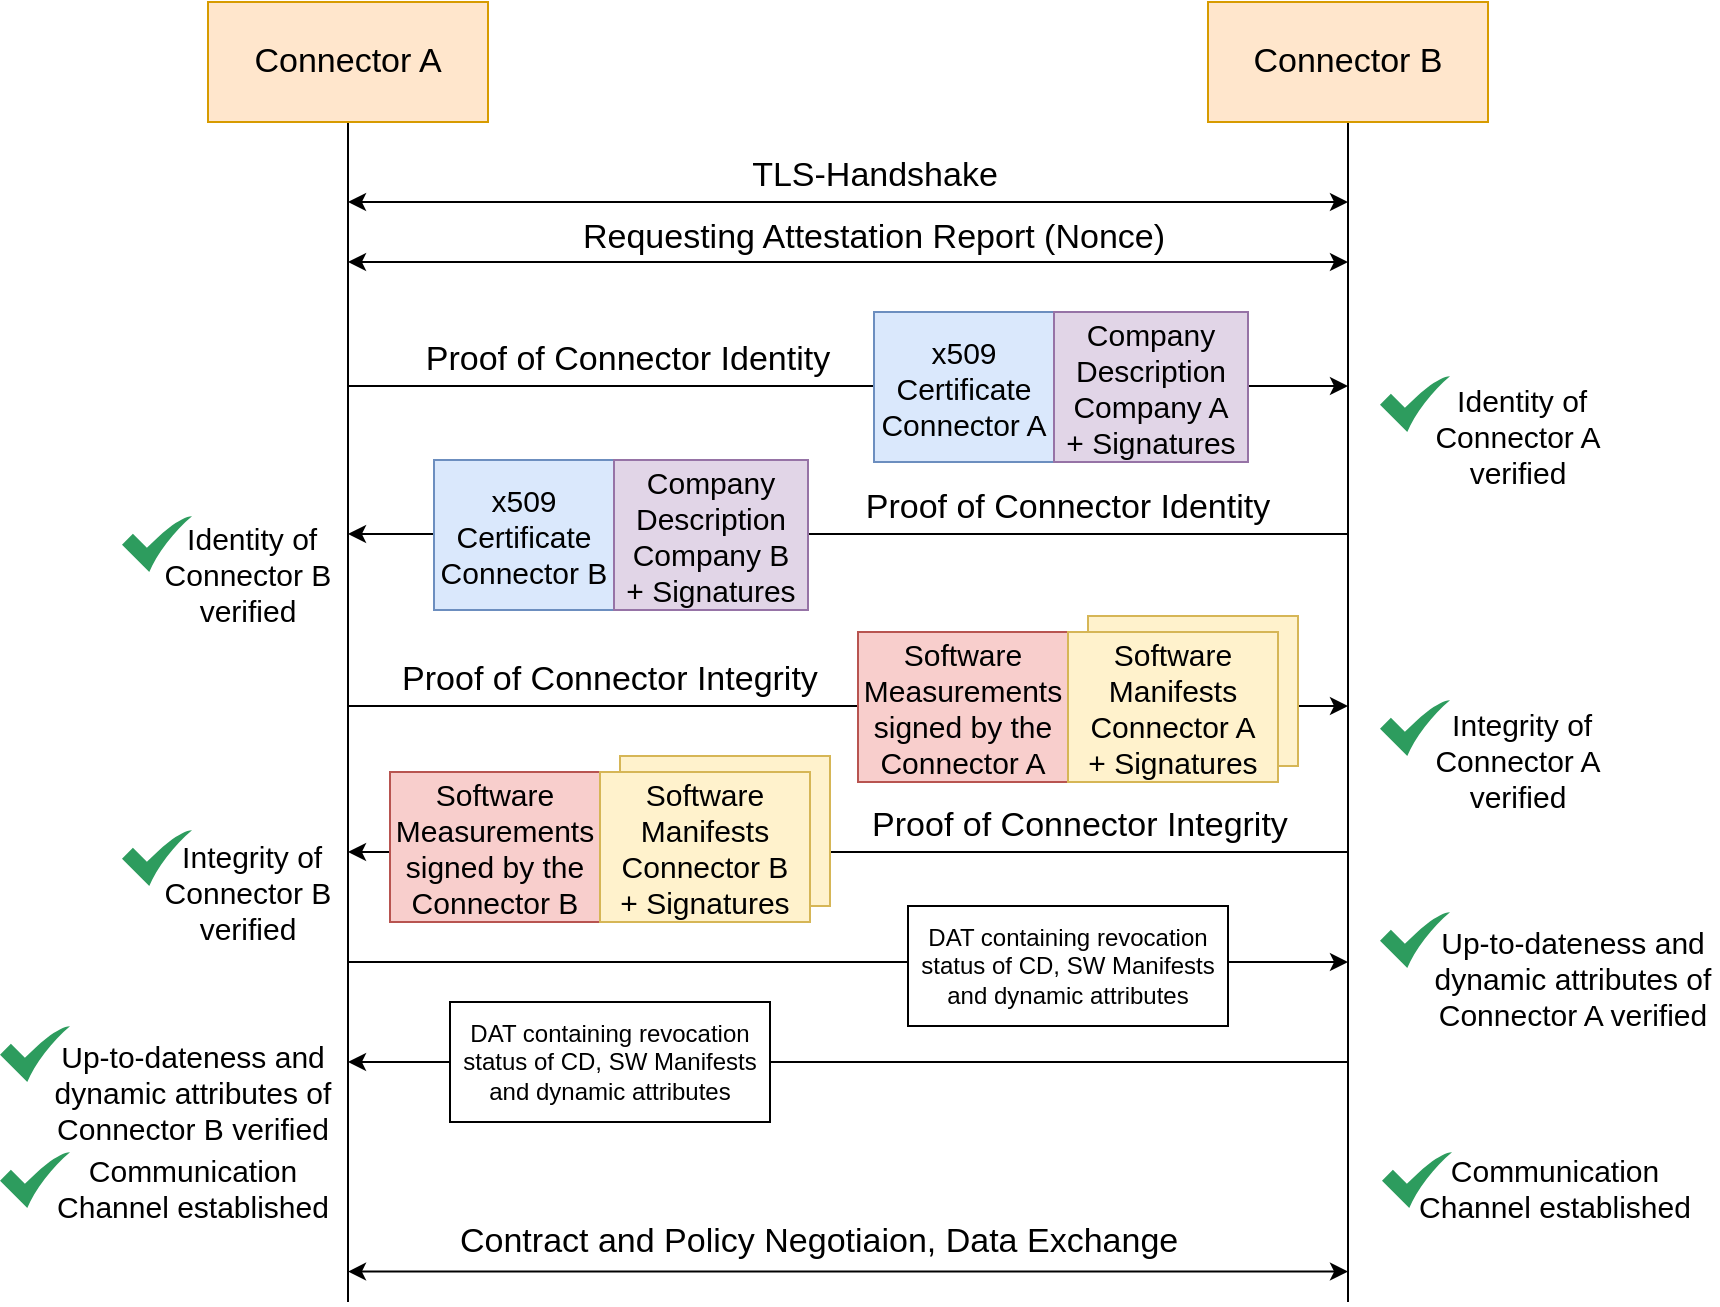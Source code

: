 <mxfile version="16.5.1" type="device"><diagram name="Page-1" id="c7558073-3199-34d8-9f00-42111426c3f3"><mxGraphModel dx="2248" dy="905" grid="1" gridSize="10" guides="1" tooltips="1" connect="1" arrows="1" fold="1" page="1" pageScale="1" pageWidth="826" pageHeight="1169" background="#ffffff" math="0" shadow="0"><root><mxCell id="0"/><mxCell id="1" parent="0"/><mxCell id="yThcnU-toArvMK4ihm5m-20" value="" style="endArrow=classic;html=1;" parent="1" edge="1"><mxGeometry width="50" height="50" relative="1" as="geometry"><mxPoint x="150" y="612" as="sourcePoint"/><mxPoint x="650" y="612" as="targetPoint"/><Array as="points"/></mxGeometry></mxCell><mxCell id="FIu3u43OKh3A3ON6TT0A-10" value="" style="rounded=0;whiteSpace=wrap;html=1;fontSize=15;fillColor=#fff2cc;strokeColor=#d6b656;" parent="1" vertex="1"><mxGeometry x="520" y="567" width="105" height="75" as="geometry"/></mxCell><mxCell id="yThcnU-toArvMK4ihm5m-49" value="" style="endArrow=classic;html=1;startArrow=classic;startFill=1;" parent="1" edge="1"><mxGeometry width="50" height="50" relative="1" as="geometry"><mxPoint x="150" y="894.8" as="sourcePoint"/><mxPoint x="650" y="894.8" as="targetPoint"/><Array as="points"/></mxGeometry></mxCell><mxCell id="yThcnU-toArvMK4ihm5m-24" value="" style="endArrow=none;html=1;startArrow=classic;startFill=1;endFill=0;" parent="1" edge="1"><mxGeometry width="50" height="50" relative="1" as="geometry"><mxPoint x="150" y="685" as="sourcePoint"/><mxPoint x="650" y="685" as="targetPoint"/><Array as="points"/></mxGeometry></mxCell><mxCell id="yThcnU-toArvMK4ihm5m-9" value="" style="endArrow=classic;html=1;" parent="1" edge="1"><mxGeometry width="50" height="50" relative="1" as="geometry"><mxPoint x="150" y="452" as="sourcePoint"/><mxPoint x="650" y="452" as="targetPoint"/><Array as="points"/></mxGeometry></mxCell><mxCell id="yThcnU-toArvMK4ihm5m-2" style="edgeStyle=orthogonalEdgeStyle;rounded=0;orthogonalLoop=1;jettySize=auto;html=1;endArrow=none;endFill=0;" parent="1" source="XZrWQa47vpsKSi6NGQRx-155" edge="1"><mxGeometry relative="1" as="geometry"><mxPoint x="150" y="910" as="targetPoint"/></mxGeometry></mxCell><mxCell id="XZrWQa47vpsKSi6NGQRx-155" value="Connector A" style="rounded=0;whiteSpace=wrap;html=1;fillColor=#ffe6cc;strokeColor=#d79b00;fontSize=17;" parent="1" vertex="1"><mxGeometry x="80" y="260" width="140" height="60" as="geometry"/></mxCell><mxCell id="yThcnU-toArvMK4ihm5m-3" style="edgeStyle=orthogonalEdgeStyle;rounded=0;orthogonalLoop=1;jettySize=auto;html=1;endArrow=none;endFill=0;" parent="1" source="yThcnU-toArvMK4ihm5m-1" edge="1"><mxGeometry relative="1" as="geometry"><mxPoint x="650" y="910" as="targetPoint"/></mxGeometry></mxCell><mxCell id="yThcnU-toArvMK4ihm5m-1" value="Connector B" style="rounded=0;whiteSpace=wrap;html=1;fillColor=#ffe6cc;strokeColor=#d79b00;fontSize=17;" parent="1" vertex="1"><mxGeometry x="580" y="260" width="140" height="60" as="geometry"/></mxCell><mxCell id="yThcnU-toArvMK4ihm5m-7" value="" style="endArrow=classic;html=1;startArrow=classic;startFill=1;endFill=1;fontSize=17;" parent="1" edge="1"><mxGeometry width="50" height="50" relative="1" as="geometry"><mxPoint x="150" y="390" as="sourcePoint"/><mxPoint x="650" y="390" as="targetPoint"/><Array as="points"/></mxGeometry></mxCell><mxCell id="yThcnU-toArvMK4ihm5m-11" value="" style="endArrow=none;html=1;startArrow=classic;startFill=1;endFill=0;" parent="1" edge="1"><mxGeometry width="50" height="50" relative="1" as="geometry"><mxPoint x="150" y="526" as="sourcePoint"/><mxPoint x="650" y="526" as="targetPoint"/><Array as="points"/></mxGeometry></mxCell><mxCell id="yThcnU-toArvMK4ihm5m-15" value="" style="html=1;aspect=fixed;strokeColor=none;shadow=0;align=center;verticalAlign=top;fillColor=#2D9C5E;shape=mxgraph.gcp2.check" parent="1" vertex="1"><mxGeometry x="666" y="447" width="35" height="28" as="geometry"/></mxCell><mxCell id="yThcnU-toArvMK4ihm5m-16" value="&amp;nbsp;Identity of Connector A&lt;br style=&quot;font-size: 15px;&quot;&gt;verified" style="text;html=1;strokeColor=none;fillColor=none;align=center;verticalAlign=middle;whiteSpace=wrap;rounded=0;fontSize=15;" parent="1" vertex="1"><mxGeometry x="690" y="466.5" width="90" height="20" as="geometry"/></mxCell><mxCell id="yThcnU-toArvMK4ihm5m-39" value="" style="endArrow=classic;html=1;fontSize=17;startArrow=classic;startFill=1;" parent="1" edge="1"><mxGeometry width="50" height="50" relative="1" as="geometry"><mxPoint x="150" y="360" as="sourcePoint"/><mxPoint x="650" y="360" as="targetPoint"/><Array as="points"/></mxGeometry></mxCell><mxCell id="yThcnU-toArvMK4ihm5m-47" value="" style="html=1;aspect=fixed;strokeColor=none;shadow=0;align=center;verticalAlign=top;fillColor=#2D9C5E;shape=mxgraph.gcp2.check" parent="1" vertex="1"><mxGeometry x="666" y="609" width="35" height="28" as="geometry"/></mxCell><mxCell id="yThcnU-toArvMK4ihm5m-48" value="&lt;div style=&quot;font-size: 15px;&quot;&gt;&amp;nbsp;Integrity of&lt;/div&gt;&lt;div style=&quot;font-size: 15px;&quot;&gt; Connector A&lt;/div&gt;verified" style="text;html=1;strokeColor=none;fillColor=none;align=center;verticalAlign=middle;whiteSpace=wrap;rounded=0;fontSize=15;" parent="1" vertex="1"><mxGeometry x="675" y="606" width="120" height="66" as="geometry"/></mxCell><mxCell id="7plbkRgEddyDzOTN5nPm-1" value="TLS-Handshake" style="text;html=1;strokeColor=none;fillColor=none;align=center;verticalAlign=middle;whiteSpace=wrap;rounded=0;fontSize=17;" parent="1" vertex="1"><mxGeometry x="305" y="337" width="217" height="20" as="geometry"/></mxCell><mxCell id="7plbkRgEddyDzOTN5nPm-2" value="Requesting Attestation Report (Nonce)" style="text;html=1;strokeColor=none;fillColor=none;align=center;verticalAlign=middle;whiteSpace=wrap;rounded=0;fontSize=17;" parent="1" vertex="1"><mxGeometry x="258" y="368" width="310" height="20" as="geometry"/></mxCell><mxCell id="7plbkRgEddyDzOTN5nPm-3" value="Proof of Connector Identity" style="text;whiteSpace=wrap;html=1;align=center;fontSize=17;" parent="1" vertex="1"><mxGeometry x="185" y="421.5" width="210" height="30" as="geometry"/></mxCell><mxCell id="7plbkRgEddyDzOTN5nPm-4" value="Proof of Connector Identity" style="text;whiteSpace=wrap;html=1;align=center;fontSize=17;" parent="1" vertex="1"><mxGeometry x="405" y="495.5" width="210" height="30" as="geometry"/></mxCell><mxCell id="7plbkRgEddyDzOTN5nPm-5" value="Proof of Connector Integrity" style="text;whiteSpace=wrap;html=1;align=center;fontSize=17;" parent="1" vertex="1"><mxGeometry x="176" y="581.5" width="210" height="30" as="geometry"/></mxCell><mxCell id="7plbkRgEddyDzOTN5nPm-6" value="Proof of Connector Integrity" style="text;whiteSpace=wrap;html=1;align=center;fontSize=17;" parent="1" vertex="1"><mxGeometry x="411" y="654.5" width="210" height="30" as="geometry"/></mxCell><mxCell id="7plbkRgEddyDzOTN5nPm-8" value="Contract and Policy Negotiaion, Data Exchange" style="text;whiteSpace=wrap;html=1;fontSize=17;" parent="1" vertex="1"><mxGeometry x="203.5" y="863" width="420" height="30" as="geometry"/></mxCell><mxCell id="5ykp48qaSP-G5FiMdaja-1" value="" style="html=1;aspect=fixed;strokeColor=none;shadow=0;align=center;verticalAlign=top;fillColor=#2D9C5E;shape=mxgraph.gcp2.check" parent="1" vertex="1"><mxGeometry x="37" y="517" width="35" height="28" as="geometry"/></mxCell><mxCell id="5ykp48qaSP-G5FiMdaja-2" value="&amp;nbsp;Identity of Connector B&lt;br style=&quot;font-size: 15px;&quot;&gt;verified" style="text;html=1;strokeColor=none;fillColor=none;align=center;verticalAlign=middle;whiteSpace=wrap;rounded=0;fontSize=15;" parent="1" vertex="1"><mxGeometry x="55" y="536" width="90" height="20" as="geometry"/></mxCell><mxCell id="5ykp48qaSP-G5FiMdaja-3" value="" style="html=1;aspect=fixed;strokeColor=none;shadow=0;align=center;verticalAlign=top;fillColor=#2D9C5E;shape=mxgraph.gcp2.check" parent="1" vertex="1"><mxGeometry x="37" y="674" width="35" height="28" as="geometry"/></mxCell><mxCell id="5ykp48qaSP-G5FiMdaja-4" value="&lt;div style=&quot;font-size: 15px;&quot;&gt;&amp;nbsp;Integrity of&lt;/div&gt;&lt;div style=&quot;font-size: 15px;&quot;&gt; Connector B&lt;br style=&quot;font-size: 15px;&quot;&gt;&lt;/div&gt;verified" style="text;html=1;strokeColor=none;fillColor=none;align=center;verticalAlign=middle;whiteSpace=wrap;rounded=0;fontSize=15;" parent="1" vertex="1"><mxGeometry x="40" y="672" width="120" height="66" as="geometry"/></mxCell><mxCell id="FIu3u43OKh3A3ON6TT0A-3" value="&lt;div style=&quot;font-size: 15px&quot;&gt;x509 Certificate&lt;/div&gt;&lt;div style=&quot;font-size: 15px&quot;&gt;Connector A&lt;br style=&quot;font-size: 15px&quot;&gt;&lt;/div&gt;" style="rounded=0;whiteSpace=wrap;html=1;fontSize=15;fillColor=#dae8fc;strokeColor=#6c8ebf;" parent="1" vertex="1"><mxGeometry x="413" y="415" width="90" height="75" as="geometry"/></mxCell><mxCell id="FIu3u43OKh3A3ON6TT0A-5" value="&lt;div style=&quot;font-size: 15px&quot;&gt;Company Description&lt;/div&gt;&lt;div style=&quot;font-size: 15px&quot;&gt;Company A&lt;br style=&quot;font-size: 15px&quot;&gt;&lt;/div&gt;&lt;div style=&quot;font-size: 15px&quot;&gt;+ Signatures&lt;/div&gt;" style="rounded=0;whiteSpace=wrap;html=1;fontSize=15;fillColor=#e1d5e7;strokeColor=#9673a6;" parent="1" vertex="1"><mxGeometry x="503" y="415" width="97" height="75" as="geometry"/></mxCell><mxCell id="FIu3u43OKh3A3ON6TT0A-6" value="&lt;div style=&quot;font-size: 15px&quot;&gt;x509 Certificate&lt;/div&gt;&lt;div style=&quot;font-size: 15px&quot;&gt;Connector B&lt;br style=&quot;font-size: 15px&quot;&gt;&lt;/div&gt;" style="rounded=0;whiteSpace=wrap;html=1;fontSize=15;fillColor=#dae8fc;strokeColor=#6c8ebf;" parent="1" vertex="1"><mxGeometry x="193" y="489" width="90" height="75" as="geometry"/></mxCell><mxCell id="FIu3u43OKh3A3ON6TT0A-7" value="&lt;div style=&quot;font-size: 15px&quot;&gt;Company Description&lt;/div&gt;&lt;div style=&quot;font-size: 15px&quot;&gt;Company B&lt;br style=&quot;font-size: 15px&quot;&gt;&lt;/div&gt;&lt;div style=&quot;font-size: 15px&quot;&gt;+ Signatures&lt;/div&gt;" style="rounded=0;whiteSpace=wrap;html=1;fontSize=15;fillColor=#e1d5e7;strokeColor=#9673a6;" parent="1" vertex="1"><mxGeometry x="283" y="489" width="97" height="75" as="geometry"/></mxCell><mxCell id="FIu3u43OKh3A3ON6TT0A-8" value="&lt;div&gt;Software&lt;/div&gt;&lt;div&gt;Measurements&lt;/div&gt;&lt;div&gt;signed by the Connector A&lt;br&gt;&lt;/div&gt;" style="rounded=0;whiteSpace=wrap;html=1;fontSize=15;fillColor=#f8cecc;strokeColor=#b85450;" parent="1" vertex="1"><mxGeometry x="405" y="575" width="105" height="75" as="geometry"/></mxCell><mxCell id="FIu3u43OKh3A3ON6TT0A-9" value="&lt;div&gt;Software&lt;/div&gt;&lt;div&gt;Manifests&lt;br&gt;Connector A&lt;br&gt;&lt;/div&gt;&lt;div&gt;+ Signatures&lt;br&gt;&lt;/div&gt;" style="rounded=0;whiteSpace=wrap;html=1;fontSize=15;fillColor=#fff2cc;strokeColor=#d6b656;" parent="1" vertex="1"><mxGeometry x="510" y="575" width="105" height="75" as="geometry"/></mxCell><mxCell id="FIu3u43OKh3A3ON6TT0A-12" value="" style="rounded=0;whiteSpace=wrap;html=1;fontSize=15;fillColor=#fff2cc;strokeColor=#d6b656;" parent="1" vertex="1"><mxGeometry x="286" y="637" width="105" height="75" as="geometry"/></mxCell><mxCell id="FIu3u43OKh3A3ON6TT0A-13" value="&lt;div&gt;Software&lt;/div&gt;&lt;div&gt;Measurements&lt;/div&gt;&lt;div&gt;signed by the Connector B&lt;br&gt;&lt;/div&gt;" style="rounded=0;whiteSpace=wrap;html=1;fontSize=15;fillColor=#f8cecc;strokeColor=#b85450;" parent="1" vertex="1"><mxGeometry x="171" y="645" width="105" height="75" as="geometry"/></mxCell><mxCell id="FIu3u43OKh3A3ON6TT0A-14" value="&lt;div&gt;Software&lt;/div&gt;&lt;div&gt;Manifests&lt;br&gt;Connector B&lt;br&gt;&lt;/div&gt;&lt;div&gt;+ Signatures&lt;br&gt;&lt;/div&gt;" style="rounded=0;whiteSpace=wrap;html=1;fontSize=15;fillColor=#fff2cc;strokeColor=#d6b656;" parent="1" vertex="1"><mxGeometry x="276" y="645" width="105" height="75" as="geometry"/></mxCell><mxCell id="VMo4KC0mGNRFz_DucTp1-2" value="" style="endArrow=classic;html=1;startArrow=none;startFill=0;endFill=1;fontSize=17;" edge="1" parent="1"><mxGeometry width="50" height="50" relative="1" as="geometry"><mxPoint x="150" y="740" as="sourcePoint"/><mxPoint x="650" y="740" as="targetPoint"/><Array as="points"/></mxGeometry></mxCell><mxCell id="VMo4KC0mGNRFz_DucTp1-3" value="DAT containing revocation status of CD, SW Manifests and dynamic attributes" style="rounded=0;whiteSpace=wrap;html=1;" vertex="1" parent="1"><mxGeometry x="430" y="712" width="160" height="60" as="geometry"/></mxCell><mxCell id="VMo4KC0mGNRFz_DucTp1-4" value="" style="html=1;aspect=fixed;strokeColor=none;shadow=0;align=center;verticalAlign=top;fillColor=#2D9C5E;shape=mxgraph.gcp2.check" vertex="1" parent="1"><mxGeometry x="666" y="715" width="35" height="28" as="geometry"/></mxCell><mxCell id="VMo4KC0mGNRFz_DucTp1-5" value="Up-to-dateness and dynamic attributes of Connector A verified&lt;div style=&quot;font-size: 15px&quot;&gt;&lt;/div&gt;" style="text;html=1;strokeColor=none;fillColor=none;align=center;verticalAlign=middle;whiteSpace=wrap;rounded=0;fontSize=15;" vertex="1" parent="1"><mxGeometry x="690" y="715" width="145" height="66" as="geometry"/></mxCell><mxCell id="VMo4KC0mGNRFz_DucTp1-7" value="" style="endArrow=none;html=1;startArrow=classic;startFill=1;endFill=0;fontSize=17;" edge="1" parent="1"><mxGeometry width="50" height="50" relative="1" as="geometry"><mxPoint x="150" y="790" as="sourcePoint"/><mxPoint x="650" y="790" as="targetPoint"/><Array as="points"/></mxGeometry></mxCell><mxCell id="VMo4KC0mGNRFz_DucTp1-6" value="DAT containing revocation status of CD, SW Manifests and dynamic attributes" style="rounded=0;whiteSpace=wrap;html=1;" vertex="1" parent="1"><mxGeometry x="201" y="760" width="160" height="60" as="geometry"/></mxCell><mxCell id="VMo4KC0mGNRFz_DucTp1-8" value="" style="html=1;aspect=fixed;strokeColor=none;shadow=0;align=center;verticalAlign=top;fillColor=#2D9C5E;shape=mxgraph.gcp2.check" vertex="1" parent="1"><mxGeometry x="-24" y="772" width="35" height="28" as="geometry"/></mxCell><mxCell id="VMo4KC0mGNRFz_DucTp1-9" value="Up-to-dateness and dynamic attributes of Connector B verified&lt;div style=&quot;font-size: 15px&quot;&gt;&lt;/div&gt;" style="text;html=1;strokeColor=none;fillColor=none;align=center;verticalAlign=middle;whiteSpace=wrap;rounded=0;fontSize=15;" vertex="1" parent="1"><mxGeometry y="772" width="145" height="66" as="geometry"/></mxCell><mxCell id="VMo4KC0mGNRFz_DucTp1-10" value="" style="html=1;aspect=fixed;strokeColor=none;shadow=0;align=center;verticalAlign=top;fillColor=#2D9C5E;shape=mxgraph.gcp2.check" vertex="1" parent="1"><mxGeometry x="667" y="835" width="35" height="28" as="geometry"/></mxCell><mxCell id="VMo4KC0mGNRFz_DucTp1-11" value="Communication Channel established&lt;div style=&quot;font-size: 15px&quot;&gt;&lt;/div&gt;" style="text;html=1;strokeColor=none;fillColor=none;align=center;verticalAlign=middle;whiteSpace=wrap;rounded=0;fontSize=15;" vertex="1" parent="1"><mxGeometry x="681" y="820" width="145" height="66" as="geometry"/></mxCell><mxCell id="VMo4KC0mGNRFz_DucTp1-13" value="" style="html=1;aspect=fixed;strokeColor=none;shadow=0;align=center;verticalAlign=top;fillColor=#2D9C5E;shape=mxgraph.gcp2.check" vertex="1" parent="1"><mxGeometry x="-24" y="835" width="35" height="28" as="geometry"/></mxCell><mxCell id="VMo4KC0mGNRFz_DucTp1-14" value="Communication Channel established&lt;div style=&quot;font-size: 15px&quot;&gt;&lt;/div&gt;" style="text;html=1;strokeColor=none;fillColor=none;align=center;verticalAlign=middle;whiteSpace=wrap;rounded=0;fontSize=15;" vertex="1" parent="1"><mxGeometry y="820" width="145" height="66" as="geometry"/></mxCell></root></mxGraphModel></diagram></mxfile>